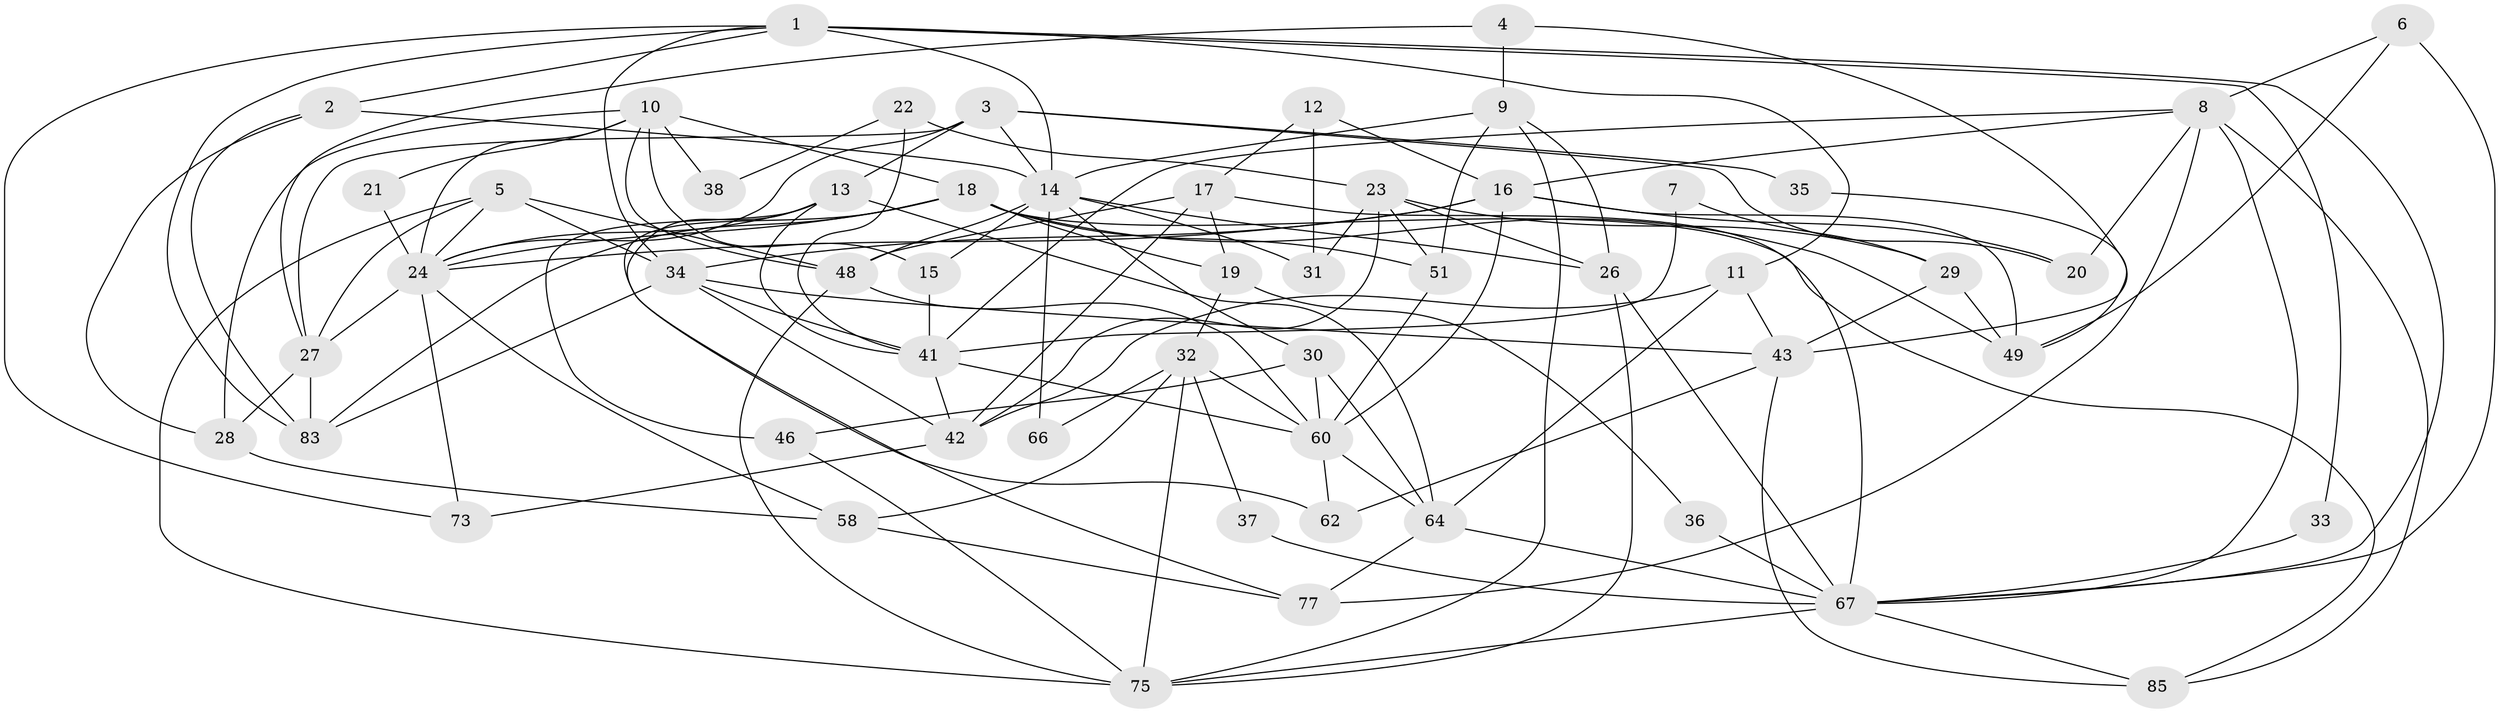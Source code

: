 // Generated by graph-tools (version 1.1) at 2025/52/02/27/25 19:52:09]
// undirected, 55 vertices, 134 edges
graph export_dot {
graph [start="1"]
  node [color=gray90,style=filled];
  1 [super="+61"];
  2 [super="+57"];
  3 [super="+59"];
  4;
  5 [super="+40"];
  6;
  7;
  8 [super="+71"];
  9 [super="+25"];
  10 [super="+81"];
  11;
  12;
  13 [super="+72"];
  14 [super="+55"];
  15;
  16 [super="+63"];
  17 [super="+39"];
  18 [super="+76"];
  19;
  20 [super="+47"];
  21;
  22;
  23 [super="+86"];
  24 [super="+65"];
  26 [super="+53"];
  27 [super="+52"];
  28;
  29 [super="+70"];
  30 [super="+56"];
  31;
  32 [super="+45"];
  33;
  34 [super="+82"];
  35;
  36;
  37;
  38;
  41 [super="+44"];
  42 [super="+84"];
  43 [super="+50"];
  46;
  48 [super="+68"];
  49;
  51 [super="+54"];
  58 [super="+69"];
  60 [super="+74"];
  62;
  64 [super="+78"];
  66;
  67 [super="+80"];
  73;
  75 [super="+79"];
  77;
  83;
  85;
  1 -- 34;
  1 -- 14;
  1 -- 11;
  1 -- 33;
  1 -- 83;
  1 -- 73;
  1 -- 67;
  1 -- 2;
  2 -- 83;
  2 -- 28;
  2 -- 14;
  3 -- 24;
  3 -- 14;
  3 -- 13;
  3 -- 27;
  3 -- 35;
  3 -- 20;
  4 -- 27;
  4 -- 9;
  4 -- 43;
  5 -- 34;
  5 -- 27;
  5 -- 75;
  5 -- 48;
  5 -- 24;
  6 -- 67;
  6 -- 49;
  6 -- 8;
  7 -- 41;
  7 -- 29;
  8 -- 85;
  8 -- 20 [weight=2];
  8 -- 67;
  8 -- 16;
  8 -- 41 [weight=2];
  8 -- 77;
  9 -- 26;
  9 -- 14;
  9 -- 75;
  9 -- 51;
  10 -- 15;
  10 -- 21;
  10 -- 48;
  10 -- 18;
  10 -- 38;
  10 -- 24;
  10 -- 28;
  11 -- 43;
  11 -- 64;
  11 -- 42;
  12 -- 16;
  12 -- 31;
  12 -- 17;
  13 -- 62;
  13 -- 64;
  13 -- 24;
  13 -- 41;
  13 -- 46;
  14 -- 48;
  14 -- 31;
  14 -- 66 [weight=2];
  14 -- 15;
  14 -- 30;
  14 -- 26;
  15 -- 41;
  16 -- 24 [weight=2];
  16 -- 49;
  16 -- 34;
  16 -- 20;
  16 -- 60;
  17 -- 19;
  17 -- 42 [weight=2];
  17 -- 67;
  17 -- 48;
  18 -- 77;
  18 -- 19;
  18 -- 49;
  18 -- 51;
  18 -- 83;
  18 -- 85;
  18 -- 24;
  19 -- 32;
  19 -- 36;
  21 -- 24;
  22 -- 38;
  22 -- 41;
  22 -- 23;
  23 -- 31;
  23 -- 51 [weight=3];
  23 -- 29;
  23 -- 42;
  23 -- 26;
  24 -- 73;
  24 -- 58;
  24 -- 27;
  26 -- 75;
  26 -- 67;
  27 -- 28;
  27 -- 83;
  28 -- 58;
  29 -- 49;
  29 -- 43;
  30 -- 64;
  30 -- 46;
  30 -- 60;
  32 -- 58;
  32 -- 37;
  32 -- 66;
  32 -- 60;
  32 -- 75;
  33 -- 67;
  34 -- 83;
  34 -- 43;
  34 -- 41;
  34 -- 42;
  35 -- 49;
  36 -- 67;
  37 -- 67;
  41 -- 60;
  41 -- 42;
  42 -- 73;
  43 -- 62;
  43 -- 85;
  46 -- 75;
  48 -- 75;
  48 -- 60;
  51 -- 60;
  58 -- 77;
  60 -- 62;
  60 -- 64;
  64 -- 77;
  64 -- 67;
  67 -- 85;
  67 -- 75;
}
